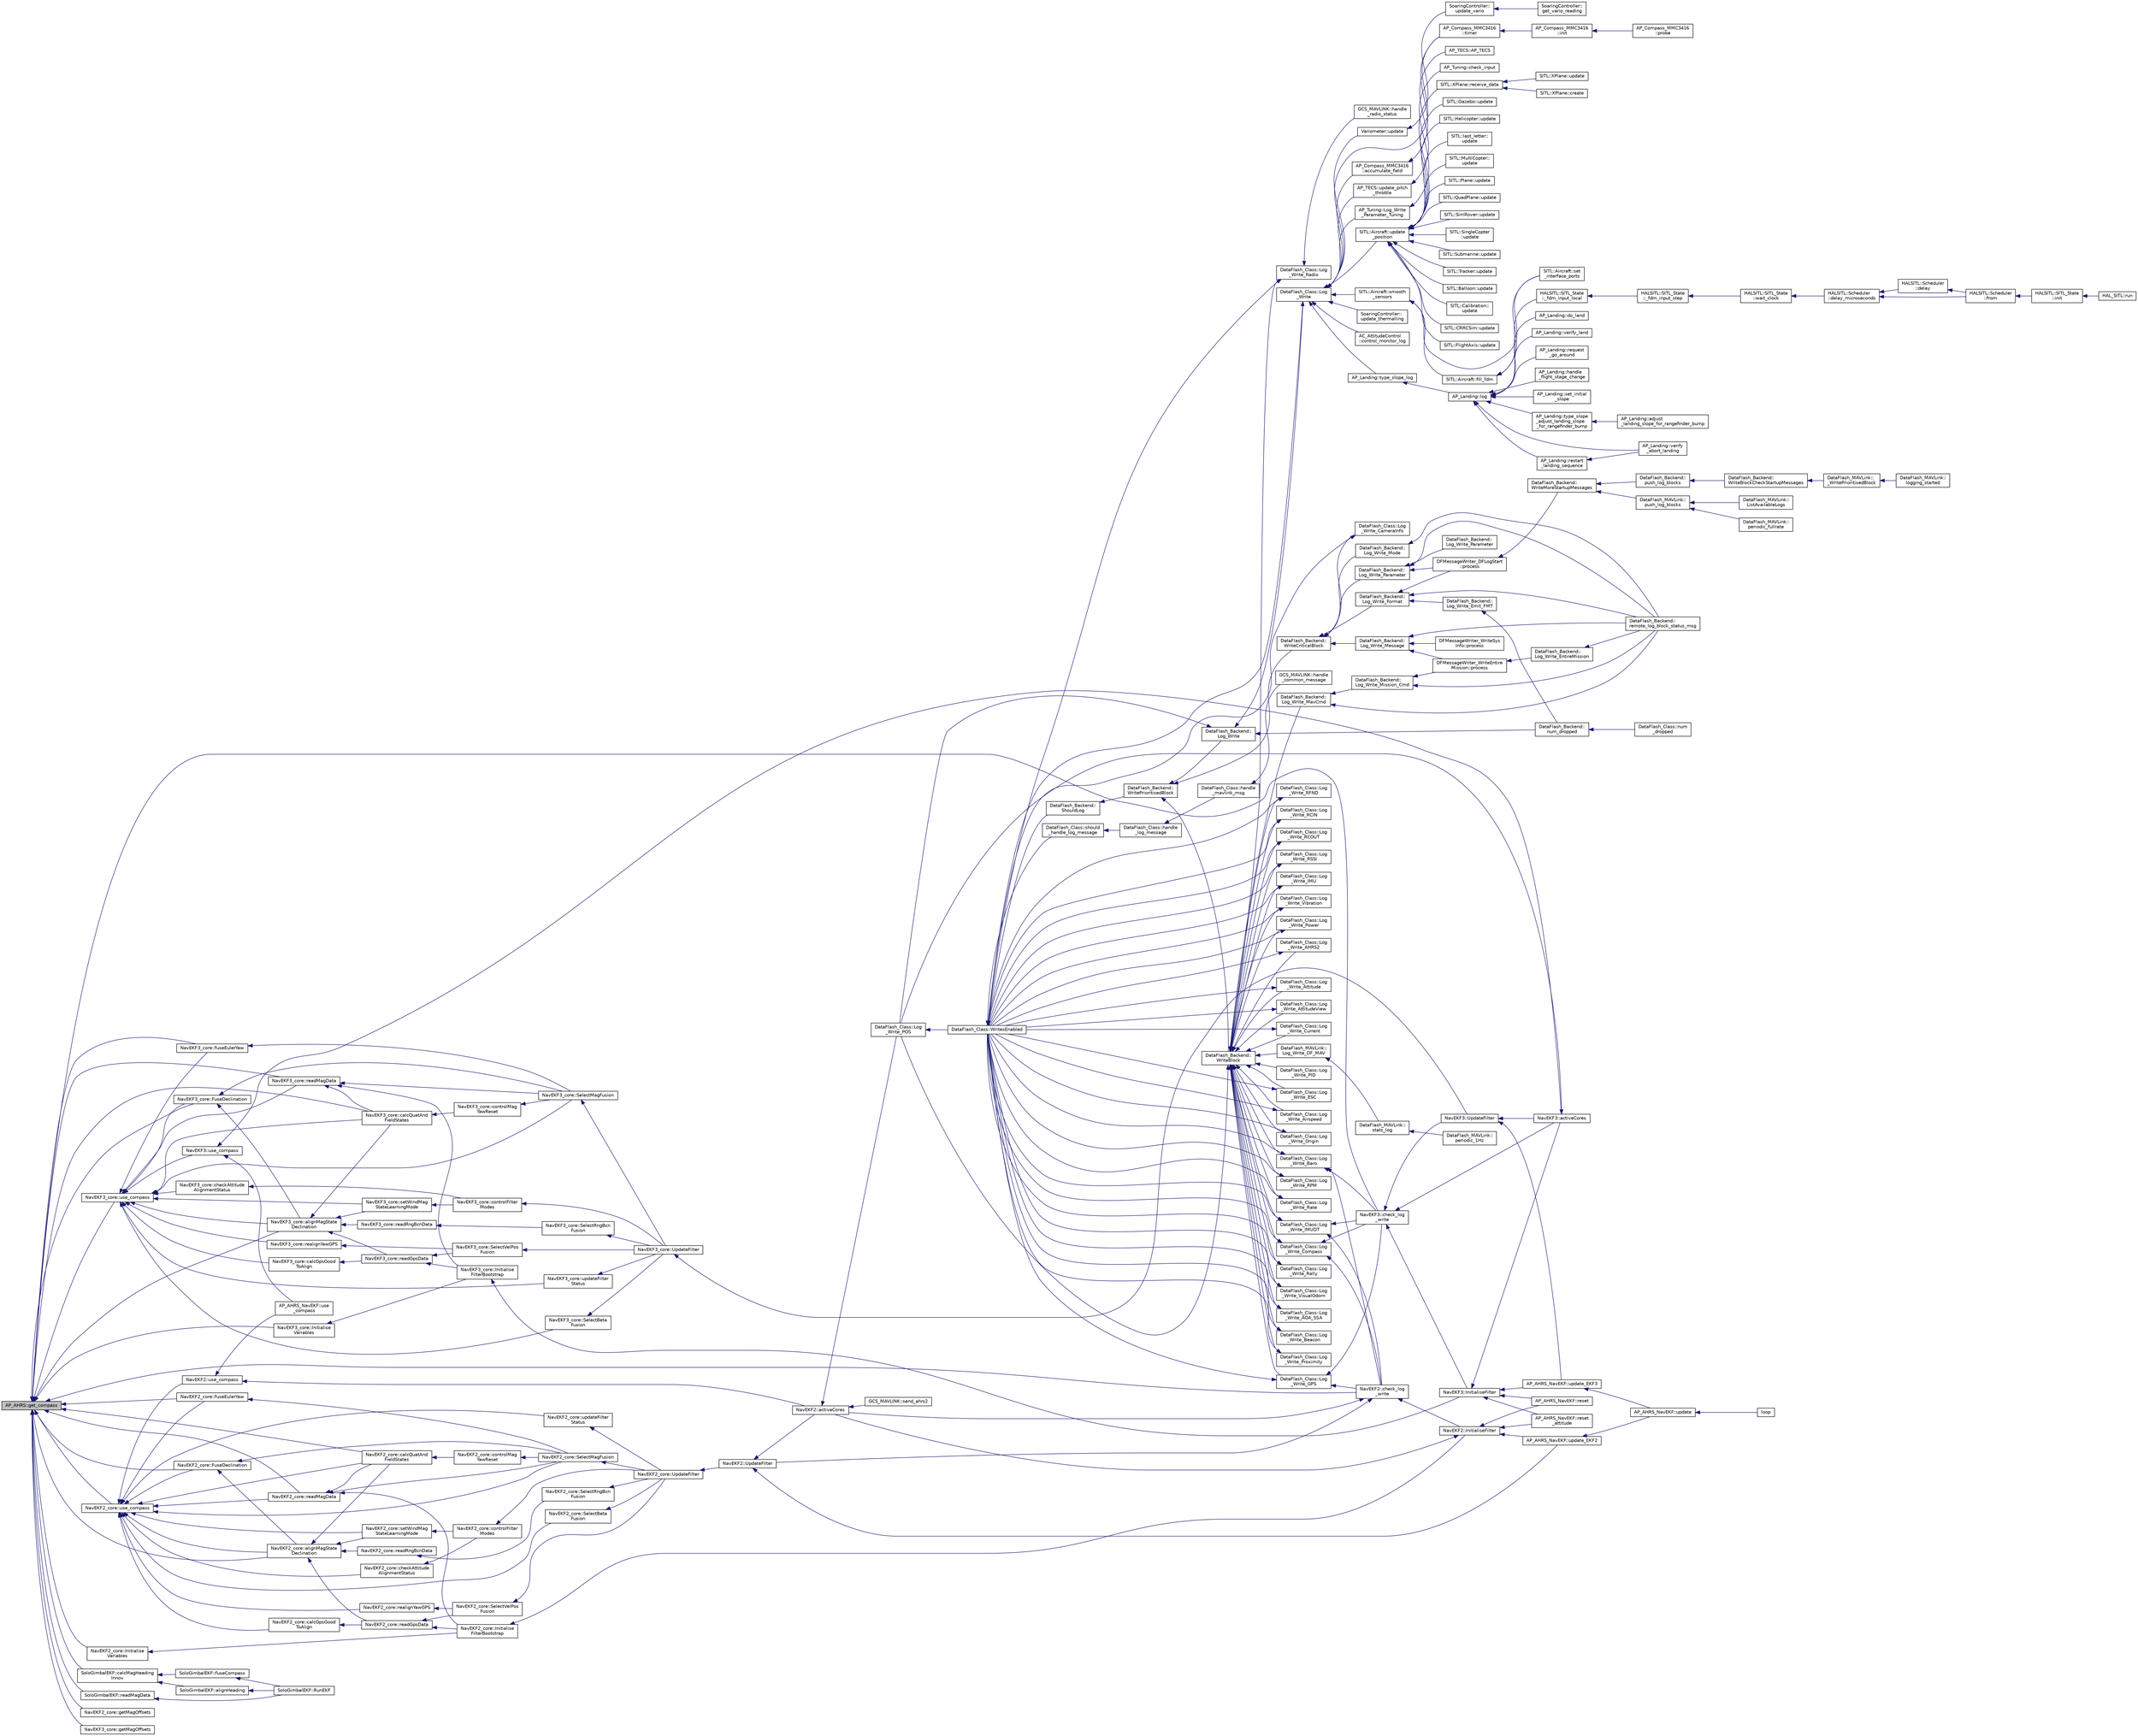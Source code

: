 digraph "AP_AHRS::get_compass"
{
 // INTERACTIVE_SVG=YES
  edge [fontname="Helvetica",fontsize="10",labelfontname="Helvetica",labelfontsize="10"];
  node [fontname="Helvetica",fontsize="10",shape=record];
  rankdir="LR";
  Node1 [label="AP_AHRS::get_compass",height=0.2,width=0.4,color="black", fillcolor="grey75", style="filled", fontcolor="black"];
  Node1 -> Node2 [dir="back",color="midnightblue",fontsize="10",style="solid",fontname="Helvetica"];
  Node2 [label="NavEKF2_core::alignMagState\lDeclination",height=0.2,width=0.4,color="black", fillcolor="white", style="filled",URL="$classNavEKF2__core.html#a0d21277541451d7ded72f22b36eae300"];
  Node2 -> Node3 [dir="back",color="midnightblue",fontsize="10",style="solid",fontname="Helvetica"];
  Node3 [label="NavEKF2_core::setWindMag\lStateLearningMode",height=0.2,width=0.4,color="black", fillcolor="white", style="filled",URL="$classNavEKF2__core.html#a3685f73d76dd71a9db53c1fbc178dd5b"];
  Node3 -> Node4 [dir="back",color="midnightblue",fontsize="10",style="solid",fontname="Helvetica"];
  Node4 [label="NavEKF2_core::controlFilter\lModes",height=0.2,width=0.4,color="black", fillcolor="white", style="filled",URL="$classNavEKF2__core.html#a9c41b138c335540f4cc51c4b3fff9b9f"];
  Node4 -> Node5 [dir="back",color="midnightblue",fontsize="10",style="solid",fontname="Helvetica"];
  Node5 [label="NavEKF2_core::UpdateFilter",height=0.2,width=0.4,color="black", fillcolor="white", style="filled",URL="$classNavEKF2__core.html#a5f5c815cbd5ebba30d731f89f87726c3"];
  Node5 -> Node6 [dir="back",color="midnightblue",fontsize="10",style="solid",fontname="Helvetica"];
  Node6 [label="NavEKF2::UpdateFilter",height=0.2,width=0.4,color="black", fillcolor="white", style="filled",URL="$classNavEKF2.html#a72815b1bbd9d7ceb0ff7ae52d14516df"];
  Node6 -> Node7 [dir="back",color="midnightblue",fontsize="10",style="solid",fontname="Helvetica"];
  Node7 [label="AP_AHRS_NavEKF::update_EKF2",height=0.2,width=0.4,color="black", fillcolor="white", style="filled",URL="$classAP__AHRS__NavEKF.html#a0187c6d3d4348b002a204c05d3e94b07"];
  Node7 -> Node8 [dir="back",color="midnightblue",fontsize="10",style="solid",fontname="Helvetica"];
  Node8 [label="AP_AHRS_NavEKF::update",height=0.2,width=0.4,color="black", fillcolor="white", style="filled",URL="$classAP__AHRS__NavEKF.html#ac8111979c5dc37a55b2c50818534ea52"];
  Node8 -> Node9 [dir="back",color="midnightblue",fontsize="10",style="solid",fontname="Helvetica"];
  Node9 [label="loop",height=0.2,width=0.4,color="black", fillcolor="white", style="filled",URL="$AHRS__Test_8cpp.html#afe461d27b9c48d5921c00d521181f12f"];
  Node6 -> Node10 [dir="back",color="midnightblue",fontsize="10",style="solid",fontname="Helvetica"];
  Node10 [label="NavEKF2::activeCores",height=0.2,width=0.4,color="black", fillcolor="white", style="filled",URL="$classNavEKF2.html#ab18af2714c15fcf190493c01e2a28c73"];
  Node10 -> Node11 [dir="back",color="midnightblue",fontsize="10",style="solid",fontname="Helvetica"];
  Node11 [label="DataFlash_Class::Log\l_Write_POS",height=0.2,width=0.4,color="black", fillcolor="white", style="filled",URL="$classDataFlash__Class.html#a46e58faaa53c44516433f6bb7bde4163"];
  Node11 -> Node12 [dir="back",color="midnightblue",fontsize="10",style="solid",fontname="Helvetica"];
  Node12 [label="DataFlash_Class::WritesEnabled",height=0.2,width=0.4,color="black", fillcolor="white", style="filled",URL="$classDataFlash__Class.html#a680528ccef337901407a125439e1f397"];
  Node12 -> Node13 [dir="back",color="midnightblue",fontsize="10",style="solid",fontname="Helvetica"];
  Node13 [label="DataFlash_Backend::\lShouldLog",height=0.2,width=0.4,color="black", fillcolor="white", style="filled",URL="$classDataFlash__Backend.html#ae29c274eff677e46bb9e404656194789"];
  Node13 -> Node14 [dir="back",color="midnightblue",fontsize="10",style="solid",fontname="Helvetica"];
  Node14 [label="DataFlash_Backend::\lWritePrioritisedBlock",height=0.2,width=0.4,color="black", fillcolor="white", style="filled",URL="$classDataFlash__Backend.html#a70bd07e118265442caab0d742cb06abc"];
  Node14 -> Node15 [dir="back",color="midnightblue",fontsize="10",style="solid",fontname="Helvetica"];
  Node15 [label="DataFlash_Backend::\lLog_Write",height=0.2,width=0.4,color="black", fillcolor="white", style="filled",URL="$classDataFlash__Backend.html#a701111d46c96bfab23971267f325ddd3"];
  Node15 -> Node16 [dir="back",color="midnightblue",fontsize="10",style="solid",fontname="Helvetica"];
  Node16 [label="DataFlash_Class::Log\l_Write",height=0.2,width=0.4,color="black", fillcolor="white", style="filled",URL="$classDataFlash__Class.html#a379c836ed19feeac263fcd994b60226b"];
  Node16 -> Node17 [dir="back",color="midnightblue",fontsize="10",style="solid",fontname="Helvetica"];
  Node17 [label="AC_AttitudeControl\l::control_monitor_log",height=0.2,width=0.4,color="black", fillcolor="white", style="filled",URL="$classAC__AttitudeControl.html#a24124a33c8cd7a9cd575d0c16a1e2d5b"];
  Node16 -> Node18 [dir="back",color="midnightblue",fontsize="10",style="solid",fontname="Helvetica"];
  Node18 [label="AP_Compass_MMC3416\l::timer",height=0.2,width=0.4,color="black", fillcolor="white", style="filled",URL="$classAP__Compass__MMC3416.html#a8b5b61173af45f3892c51bbeda783190"];
  Node18 -> Node19 [dir="back",color="midnightblue",fontsize="10",style="solid",fontname="Helvetica"];
  Node19 [label="AP_Compass_MMC3416\l::init",height=0.2,width=0.4,color="black", fillcolor="white", style="filled",URL="$classAP__Compass__MMC3416.html#af9749d12b13a50641e4c2b7b8b702ac2"];
  Node19 -> Node20 [dir="back",color="midnightblue",fontsize="10",style="solid",fontname="Helvetica"];
  Node20 [label="AP_Compass_MMC3416\l::probe",height=0.2,width=0.4,color="black", fillcolor="white", style="filled",URL="$classAP__Compass__MMC3416.html#a45317bd66ff02b0b69e17221ff572261"];
  Node16 -> Node21 [dir="back",color="midnightblue",fontsize="10",style="solid",fontname="Helvetica"];
  Node21 [label="AP_Compass_MMC3416\l::accumulate_field",height=0.2,width=0.4,color="black", fillcolor="white", style="filled",URL="$classAP__Compass__MMC3416.html#aa81525e474696e469db55ad9712a1b4f"];
  Node21 -> Node18 [dir="back",color="midnightblue",fontsize="10",style="solid",fontname="Helvetica"];
  Node16 -> Node22 [dir="back",color="midnightblue",fontsize="10",style="solid",fontname="Helvetica"];
  Node22 [label="AP_Landing::type_slope_log",height=0.2,width=0.4,color="black", fillcolor="white", style="filled",URL="$classAP__Landing.html#ac0b5a7424b989984441d47159f9e691c"];
  Node22 -> Node23 [dir="back",color="midnightblue",fontsize="10",style="solid",fontname="Helvetica"];
  Node23 [label="AP_Landing::log",height=0.2,width=0.4,color="black", fillcolor="white", style="filled",URL="$classAP__Landing.html#afbaa15e50629185cb1c1dcb1c41289d8"];
  Node23 -> Node24 [dir="back",color="midnightblue",fontsize="10",style="solid",fontname="Helvetica"];
  Node24 [label="AP_Landing::do_land",height=0.2,width=0.4,color="black", fillcolor="white", style="filled",URL="$classAP__Landing.html#ac7cb51eaa69d1bed262223b56ee2c4ce"];
  Node23 -> Node25 [dir="back",color="midnightblue",fontsize="10",style="solid",fontname="Helvetica"];
  Node25 [label="AP_Landing::verify_land",height=0.2,width=0.4,color="black", fillcolor="white", style="filled",URL="$classAP__Landing.html#afdbc34de818b9cb366336c23660fd495"];
  Node23 -> Node26 [dir="back",color="midnightblue",fontsize="10",style="solid",fontname="Helvetica"];
  Node26 [label="AP_Landing::verify\l_abort_landing",height=0.2,width=0.4,color="black", fillcolor="white", style="filled",URL="$classAP__Landing.html#a23d5d937afe630bfa1d3eeea5d767e4b"];
  Node23 -> Node27 [dir="back",color="midnightblue",fontsize="10",style="solid",fontname="Helvetica"];
  Node27 [label="AP_Landing::restart\l_landing_sequence",height=0.2,width=0.4,color="black", fillcolor="white", style="filled",URL="$classAP__Landing.html#a4cb652398231c274e6061aa6b211366b"];
  Node27 -> Node26 [dir="back",color="midnightblue",fontsize="10",style="solid",fontname="Helvetica"];
  Node23 -> Node28 [dir="back",color="midnightblue",fontsize="10",style="solid",fontname="Helvetica"];
  Node28 [label="AP_Landing::request\l_go_around",height=0.2,width=0.4,color="black", fillcolor="white", style="filled",URL="$classAP__Landing.html#afc506451afaaca18bebe5746f1caf448"];
  Node23 -> Node29 [dir="back",color="midnightblue",fontsize="10",style="solid",fontname="Helvetica"];
  Node29 [label="AP_Landing::handle\l_flight_stage_change",height=0.2,width=0.4,color="black", fillcolor="white", style="filled",URL="$classAP__Landing.html#a9f6d861fd1bf8df96c061931179095c0"];
  Node23 -> Node30 [dir="back",color="midnightblue",fontsize="10",style="solid",fontname="Helvetica"];
  Node30 [label="AP_Landing::set_initial\l_slope",height=0.2,width=0.4,color="black", fillcolor="white", style="filled",URL="$classAP__Landing.html#a7e905f0cb574cb49a778b18906362736"];
  Node23 -> Node31 [dir="back",color="midnightblue",fontsize="10",style="solid",fontname="Helvetica"];
  Node31 [label="AP_Landing::type_slope\l_adjust_landing_slope\l_for_rangefinder_bump",height=0.2,width=0.4,color="black", fillcolor="white", style="filled",URL="$classAP__Landing.html#a68317a4d27e65aadc7013a9363da5ce3"];
  Node31 -> Node32 [dir="back",color="midnightblue",fontsize="10",style="solid",fontname="Helvetica"];
  Node32 [label="AP_Landing::adjust\l_landing_slope_for_rangefinder_bump",height=0.2,width=0.4,color="black", fillcolor="white", style="filled",URL="$classAP__Landing.html#aca701ba52726269447500bdf654b3b10"];
  Node16 -> Node33 [dir="back",color="midnightblue",fontsize="10",style="solid",fontname="Helvetica"];
  Node33 [label="SoaringController::\lupdate_thermalling",height=0.2,width=0.4,color="black", fillcolor="white", style="filled",URL="$classSoaringController.html#abfbc693fd6c93da20fb098aedf6fd596"];
  Node16 -> Node34 [dir="back",color="midnightblue",fontsize="10",style="solid",fontname="Helvetica"];
  Node34 [label="Variometer::update",height=0.2,width=0.4,color="black", fillcolor="white", style="filled",URL="$classVariometer.html#ae8429634659d6e7f64a64992380e7b2b"];
  Node34 -> Node35 [dir="back",color="midnightblue",fontsize="10",style="solid",fontname="Helvetica"];
  Node35 [label="SoaringController::\lupdate_vario",height=0.2,width=0.4,color="black", fillcolor="white", style="filled",URL="$classSoaringController.html#a7adf701742d2ba2f2e699b9e3ce1b955"];
  Node35 -> Node36 [dir="back",color="midnightblue",fontsize="10",style="solid",fontname="Helvetica"];
  Node36 [label="SoaringController::\lget_vario_reading",height=0.2,width=0.4,color="black", fillcolor="white", style="filled",URL="$classSoaringController.html#aea41b313738070dceb7c4953d4873342"];
  Node16 -> Node37 [dir="back",color="midnightblue",fontsize="10",style="solid",fontname="Helvetica"];
  Node37 [label="AP_TECS::update_pitch\l_throttle",height=0.2,width=0.4,color="black", fillcolor="white", style="filled",URL="$classAP__TECS.html#ad9fdee521b36fe15ab8ab06a35717c5a"];
  Node37 -> Node38 [dir="back",color="midnightblue",fontsize="10",style="solid",fontname="Helvetica"];
  Node38 [label="AP_TECS::AP_TECS",height=0.2,width=0.4,color="black", fillcolor="white", style="filled",URL="$classAP__TECS.html#a01d6d2b6f4c4151838115b13020d8990"];
  Node16 -> Node39 [dir="back",color="midnightblue",fontsize="10",style="solid",fontname="Helvetica"];
  Node39 [label="AP_Tuning::Log_Write\l_Parameter_Tuning",height=0.2,width=0.4,color="black", fillcolor="white", style="filled",URL="$classAP__Tuning.html#abc35074ce5f7c46fbbc644d80c3dc15a"];
  Node39 -> Node40 [dir="back",color="midnightblue",fontsize="10",style="solid",fontname="Helvetica"];
  Node40 [label="AP_Tuning::check_input",height=0.2,width=0.4,color="black", fillcolor="white", style="filled",URL="$classAP__Tuning.html#a26bf8c5e3711e547ce95654ca285fecb"];
  Node16 -> Node12 [dir="back",color="midnightblue",fontsize="10",style="solid",fontname="Helvetica"];
  Node16 -> Node41 [dir="back",color="midnightblue",fontsize="10",style="solid",fontname="Helvetica"];
  Node41 [label="SITL::Aircraft::update\l_position",height=0.2,width=0.4,color="black", fillcolor="white", style="filled",URL="$classSITL_1_1Aircraft.html#a4a72b2c0617cf55b24b062daaae685b9"];
  Node41 -> Node42 [dir="back",color="midnightblue",fontsize="10",style="solid",fontname="Helvetica"];
  Node42 [label="SITL::Balloon::update",height=0.2,width=0.4,color="black", fillcolor="white", style="filled",URL="$classSITL_1_1Balloon.html#a34f5716a3c9ba0805d89dc36656ae90c"];
  Node41 -> Node43 [dir="back",color="midnightblue",fontsize="10",style="solid",fontname="Helvetica"];
  Node43 [label="SITL::Calibration::\lupdate",height=0.2,width=0.4,color="black", fillcolor="white", style="filled",URL="$classSITL_1_1Calibration.html#a0c3f60adfbc5d68ae425883af18b62f4"];
  Node41 -> Node44 [dir="back",color="midnightblue",fontsize="10",style="solid",fontname="Helvetica"];
  Node44 [label="SITL::CRRCSim::update",height=0.2,width=0.4,color="black", fillcolor="white", style="filled",URL="$classSITL_1_1CRRCSim.html#ada236d396837feb2c5efe885ea504f87"];
  Node41 -> Node45 [dir="back",color="midnightblue",fontsize="10",style="solid",fontname="Helvetica"];
  Node45 [label="SITL::FlightAxis::update",height=0.2,width=0.4,color="black", fillcolor="white", style="filled",URL="$classSITL_1_1FlightAxis.html#abea39b8171735bf99ad90267f6be4c42"];
  Node41 -> Node46 [dir="back",color="midnightblue",fontsize="10",style="solid",fontname="Helvetica"];
  Node46 [label="SITL::Gazebo::update",height=0.2,width=0.4,color="black", fillcolor="white", style="filled",URL="$classSITL_1_1Gazebo.html#a120a541070549b98ba4740c91abf97a7"];
  Node41 -> Node47 [dir="back",color="midnightblue",fontsize="10",style="solid",fontname="Helvetica"];
  Node47 [label="SITL::Helicopter::update",height=0.2,width=0.4,color="black", fillcolor="white", style="filled",URL="$classSITL_1_1Helicopter.html#a0e8602ead0fe804552ab7ade9a1b171e"];
  Node41 -> Node48 [dir="back",color="midnightblue",fontsize="10",style="solid",fontname="Helvetica"];
  Node48 [label="SITL::last_letter::\lupdate",height=0.2,width=0.4,color="black", fillcolor="white", style="filled",URL="$classSITL_1_1last__letter.html#ae4e6d3acea9730faa873e8d25b876d19"];
  Node41 -> Node49 [dir="back",color="midnightblue",fontsize="10",style="solid",fontname="Helvetica"];
  Node49 [label="SITL::MultiCopter::\lupdate",height=0.2,width=0.4,color="black", fillcolor="white", style="filled",URL="$classSITL_1_1MultiCopter.html#ad4df8bcd20625ce425cc9d73f9aa6a20"];
  Node41 -> Node50 [dir="back",color="midnightblue",fontsize="10",style="solid",fontname="Helvetica"];
  Node50 [label="SITL::Plane::update",height=0.2,width=0.4,color="black", fillcolor="white", style="filled",URL="$classSITL_1_1Plane.html#a7852409df29e250b1903384d1446930c"];
  Node41 -> Node51 [dir="back",color="midnightblue",fontsize="10",style="solid",fontname="Helvetica"];
  Node51 [label="SITL::QuadPlane::update",height=0.2,width=0.4,color="black", fillcolor="white", style="filled",URL="$classSITL_1_1QuadPlane.html#af9068f0de1894f5afc49481c869e3b6c"];
  Node41 -> Node52 [dir="back",color="midnightblue",fontsize="10",style="solid",fontname="Helvetica"];
  Node52 [label="SITL::SimRover::update",height=0.2,width=0.4,color="black", fillcolor="white", style="filled",URL="$classSITL_1_1SimRover.html#a0692a116e9c7cff78adb0b08b0d571b2"];
  Node41 -> Node53 [dir="back",color="midnightblue",fontsize="10",style="solid",fontname="Helvetica"];
  Node53 [label="SITL::SingleCopter\l::update",height=0.2,width=0.4,color="black", fillcolor="white", style="filled",URL="$classSITL_1_1SingleCopter.html#a07d0997518b86260a6a80b914733d7b5"];
  Node41 -> Node54 [dir="back",color="midnightblue",fontsize="10",style="solid",fontname="Helvetica"];
  Node54 [label="SITL::Submarine::update",height=0.2,width=0.4,color="black", fillcolor="white", style="filled",URL="$classSITL_1_1Submarine.html#ae172876dbb527df84dfb38c9fa383878"];
  Node41 -> Node55 [dir="back",color="midnightblue",fontsize="10",style="solid",fontname="Helvetica"];
  Node55 [label="SITL::Tracker::update",height=0.2,width=0.4,color="black", fillcolor="white", style="filled",URL="$classSITL_1_1Tracker.html#aa2d26c0841ead98b60a9291eb4d74b71"];
  Node41 -> Node56 [dir="back",color="midnightblue",fontsize="10",style="solid",fontname="Helvetica"];
  Node56 [label="SITL::XPlane::receive_data",height=0.2,width=0.4,color="black", fillcolor="white", style="filled",URL="$classSITL_1_1XPlane.html#ab30e1d12c7ebc3699a29f3442804a68b"];
  Node56 -> Node57 [dir="back",color="midnightblue",fontsize="10",style="solid",fontname="Helvetica"];
  Node57 [label="SITL::XPlane::update",height=0.2,width=0.4,color="black", fillcolor="white", style="filled",URL="$classSITL_1_1XPlane.html#abc5e72c8fd3445fcb19b6b1d42ec9970"];
  Node56 -> Node58 [dir="back",color="midnightblue",fontsize="10",style="solid",fontname="Helvetica"];
  Node58 [label="SITL::XPlane::create",height=0.2,width=0.4,color="black", fillcolor="white", style="filled",URL="$classSITL_1_1XPlane.html#a5cbab32f016edeff5108ded953c17cbe"];
  Node16 -> Node59 [dir="back",color="midnightblue",fontsize="10",style="solid",fontname="Helvetica"];
  Node59 [label="SITL::Aircraft::smooth\l_sensors",height=0.2,width=0.4,color="black", fillcolor="white", style="filled",URL="$classSITL_1_1Aircraft.html#a8b835df207c22a4d9bc24b14525ce968"];
  Node59 -> Node60 [dir="back",color="midnightblue",fontsize="10",style="solid",fontname="Helvetica"];
  Node60 [label="SITL::Aircraft::fill_fdm",height=0.2,width=0.4,color="black", fillcolor="white", style="filled",URL="$classSITL_1_1Aircraft.html#a07b38044e8a77d5f48db38e9913e06db"];
  Node60 -> Node61 [dir="back",color="midnightblue",fontsize="10",style="solid",fontname="Helvetica"];
  Node61 [label="HALSITL::SITL_State\l::_fdm_input_local",height=0.2,width=0.4,color="black", fillcolor="white", style="filled",URL="$classHALSITL_1_1SITL__State.html#a141fe78b0702ab2f2ac4cafc221fdb97"];
  Node61 -> Node62 [dir="back",color="midnightblue",fontsize="10",style="solid",fontname="Helvetica"];
  Node62 [label="HALSITL::SITL_State\l::_fdm_input_step",height=0.2,width=0.4,color="black", fillcolor="white", style="filled",URL="$classHALSITL_1_1SITL__State.html#ae31c93a26ca780bb508dded2498e2e93"];
  Node62 -> Node63 [dir="back",color="midnightblue",fontsize="10",style="solid",fontname="Helvetica"];
  Node63 [label="HALSITL::SITL_State\l::wait_clock",height=0.2,width=0.4,color="black", fillcolor="white", style="filled",URL="$classHALSITL_1_1SITL__State.html#a3eeaf330efded46259bbf64fc53e6b9f"];
  Node63 -> Node64 [dir="back",color="midnightblue",fontsize="10",style="solid",fontname="Helvetica"];
  Node64 [label="HALSITL::Scheduler\l::delay_microseconds",height=0.2,width=0.4,color="black", fillcolor="white", style="filled",URL="$classHALSITL_1_1Scheduler.html#a4cffd5bcba0175bf49c7aa75ff3bf09a"];
  Node64 -> Node65 [dir="back",color="midnightblue",fontsize="10",style="solid",fontname="Helvetica"];
  Node65 [label="HALSITL::Scheduler\l::from",height=0.2,width=0.4,color="black", fillcolor="white", style="filled",URL="$classHALSITL_1_1Scheduler.html#a2c3ea70328333081349821921242cb39"];
  Node65 -> Node66 [dir="back",color="midnightblue",fontsize="10",style="solid",fontname="Helvetica"];
  Node66 [label="HALSITL::SITL_State\l::init",height=0.2,width=0.4,color="black", fillcolor="white", style="filled",URL="$classHALSITL_1_1SITL__State.html#a7059cb4e279007aae9b06757a68c15af"];
  Node66 -> Node67 [dir="back",color="midnightblue",fontsize="10",style="solid",fontname="Helvetica"];
  Node67 [label="HAL_SITL::run",height=0.2,width=0.4,color="black", fillcolor="white", style="filled",URL="$classHAL__SITL.html#add0e35ac5a212a6b187c55186c8f026a"];
  Node64 -> Node68 [dir="back",color="midnightblue",fontsize="10",style="solid",fontname="Helvetica"];
  Node68 [label="HALSITL::Scheduler\l::delay",height=0.2,width=0.4,color="black", fillcolor="white", style="filled",URL="$classHALSITL_1_1Scheduler.html#a14f3239ecbb9889823b20dc9de655c2f"];
  Node68 -> Node65 [dir="back",color="midnightblue",fontsize="10",style="solid",fontname="Helvetica"];
  Node60 -> Node69 [dir="back",color="midnightblue",fontsize="10",style="solid",fontname="Helvetica"];
  Node69 [label="SITL::Aircraft::set\l_interface_ports",height=0.2,width=0.4,color="black", fillcolor="white", style="filled",URL="$classSITL_1_1Aircraft.html#a061f04e9f5bc75cc1f250a4e7c3d8421"];
  Node59 -> Node69 [dir="back",color="midnightblue",fontsize="10",style="solid",fontname="Helvetica"];
  Node15 -> Node70 [dir="back",color="midnightblue",fontsize="10",style="solid",fontname="Helvetica"];
  Node70 [label="DataFlash_Backend::\lnum_dropped",height=0.2,width=0.4,color="black", fillcolor="white", style="filled",URL="$classDataFlash__Backend.html#a944c1f573e2cd12e7ff491d48898d446"];
  Node70 -> Node71 [dir="back",color="midnightblue",fontsize="10",style="solid",fontname="Helvetica"];
  Node71 [label="DataFlash_Class::num\l_dropped",height=0.2,width=0.4,color="black", fillcolor="white", style="filled",URL="$classDataFlash__Class.html#a3b01d9a49c319ca3995df9b1649b9249"];
  Node15 -> Node11 [dir="back",color="midnightblue",fontsize="10",style="solid",fontname="Helvetica"];
  Node14 -> Node72 [dir="back",color="midnightblue",fontsize="10",style="solid",fontname="Helvetica"];
  Node72 [label="DataFlash_Backend::\lWriteBlock",height=0.2,width=0.4,color="black", fillcolor="white", style="filled",URL="$classDataFlash__Backend.html#aed94b3ad1fd7333ddd7c2e20c3433d52"];
  Node72 -> Node73 [dir="back",color="midnightblue",fontsize="10",style="solid",fontname="Helvetica"];
  Node73 [label="DataFlash_MAVLink::\lLog_Write_DF_MAV",height=0.2,width=0.4,color="black", fillcolor="white", style="filled",URL="$classDataFlash__MAVLink.html#a4e95e48809d7011702476e879415d96c"];
  Node73 -> Node74 [dir="back",color="midnightblue",fontsize="10",style="solid",fontname="Helvetica"];
  Node74 [label="DataFlash_MAVLink::\lstats_log",height=0.2,width=0.4,color="black", fillcolor="white", style="filled",URL="$classDataFlash__MAVLink.html#af0e5de77619126d8d8d1dd06a389717d"];
  Node74 -> Node75 [dir="back",color="midnightblue",fontsize="10",style="solid",fontname="Helvetica"];
  Node75 [label="DataFlash_MAVLink::\lperiodic_1Hz",height=0.2,width=0.4,color="black", fillcolor="white", style="filled",URL="$classDataFlash__MAVLink.html#aff8ee53b8fbc202ef153f112dade8f21"];
  Node72 -> Node76 [dir="back",color="midnightblue",fontsize="10",style="solid",fontname="Helvetica"];
  Node76 [label="DataFlash_Class::Log\l_Write_GPS",height=0.2,width=0.4,color="black", fillcolor="white", style="filled",URL="$classDataFlash__Class.html#a8a9087dec83092f0ea67b6741ff9f32e"];
  Node76 -> Node77 [dir="back",color="midnightblue",fontsize="10",style="solid",fontname="Helvetica"];
  Node77 [label="NavEKF2::check_log\l_write",height=0.2,width=0.4,color="black", fillcolor="white", style="filled",URL="$classNavEKF2.html#a124df957952b2cb0c04e4318a173f67a"];
  Node77 -> Node78 [dir="back",color="midnightblue",fontsize="10",style="solid",fontname="Helvetica"];
  Node78 [label="NavEKF2::InitialiseFilter",height=0.2,width=0.4,color="black", fillcolor="white", style="filled",URL="$classNavEKF2.html#a9c447b8d84abf2dfc845ddbbbad46a2b"];
  Node78 -> Node7 [dir="back",color="midnightblue",fontsize="10",style="solid",fontname="Helvetica"];
  Node78 -> Node79 [dir="back",color="midnightblue",fontsize="10",style="solid",fontname="Helvetica"];
  Node79 [label="AP_AHRS_NavEKF::reset",height=0.2,width=0.4,color="black", fillcolor="white", style="filled",URL="$classAP__AHRS__NavEKF.html#a532ff0df024a4537e5a108c42ba405a7"];
  Node78 -> Node80 [dir="back",color="midnightblue",fontsize="10",style="solid",fontname="Helvetica"];
  Node80 [label="AP_AHRS_NavEKF::reset\l_attitude",height=0.2,width=0.4,color="black", fillcolor="white", style="filled",URL="$classAP__AHRS__NavEKF.html#a9bd3c7f1793a48cd0d736b19fbfaf19a"];
  Node78 -> Node10 [dir="back",color="midnightblue",fontsize="10",style="solid",fontname="Helvetica"];
  Node77 -> Node6 [dir="back",color="midnightblue",fontsize="10",style="solid",fontname="Helvetica"];
  Node77 -> Node10 [dir="back",color="midnightblue",fontsize="10",style="solid",fontname="Helvetica"];
  Node76 -> Node81 [dir="back",color="midnightblue",fontsize="10",style="solid",fontname="Helvetica"];
  Node81 [label="NavEKF3::check_log\l_write",height=0.2,width=0.4,color="black", fillcolor="white", style="filled",URL="$classNavEKF3.html#afa5a1b626563d35ad95545e8f056214b"];
  Node81 -> Node82 [dir="back",color="midnightblue",fontsize="10",style="solid",fontname="Helvetica"];
  Node82 [label="NavEKF3::InitialiseFilter",height=0.2,width=0.4,color="black", fillcolor="white", style="filled",URL="$classNavEKF3.html#a07f064fa513fbb6e7188141904f3b5b5"];
  Node82 -> Node83 [dir="back",color="midnightblue",fontsize="10",style="solid",fontname="Helvetica"];
  Node83 [label="AP_AHRS_NavEKF::update_EKF3",height=0.2,width=0.4,color="black", fillcolor="white", style="filled",URL="$classAP__AHRS__NavEKF.html#a324160404f12959e955554f5aed26459"];
  Node83 -> Node8 [dir="back",color="midnightblue",fontsize="10",style="solid",fontname="Helvetica"];
  Node82 -> Node79 [dir="back",color="midnightblue",fontsize="10",style="solid",fontname="Helvetica"];
  Node82 -> Node80 [dir="back",color="midnightblue",fontsize="10",style="solid",fontname="Helvetica"];
  Node82 -> Node84 [dir="back",color="midnightblue",fontsize="10",style="solid",fontname="Helvetica"];
  Node84 [label="NavEKF3::activeCores",height=0.2,width=0.4,color="black", fillcolor="white", style="filled",URL="$classNavEKF3.html#a3e1f50ad977a17222fcd7a6851b0f2ec"];
  Node84 -> Node11 [dir="back",color="midnightblue",fontsize="10",style="solid",fontname="Helvetica"];
  Node81 -> Node85 [dir="back",color="midnightblue",fontsize="10",style="solid",fontname="Helvetica"];
  Node85 [label="NavEKF3::UpdateFilter",height=0.2,width=0.4,color="black", fillcolor="white", style="filled",URL="$classNavEKF3.html#a477020fcf29376e0c2205dbf79728104"];
  Node85 -> Node83 [dir="back",color="midnightblue",fontsize="10",style="solid",fontname="Helvetica"];
  Node85 -> Node84 [dir="back",color="midnightblue",fontsize="10",style="solid",fontname="Helvetica"];
  Node81 -> Node84 [dir="back",color="midnightblue",fontsize="10",style="solid",fontname="Helvetica"];
  Node76 -> Node12 [dir="back",color="midnightblue",fontsize="10",style="solid",fontname="Helvetica"];
  Node72 -> Node86 [dir="back",color="midnightblue",fontsize="10",style="solid",fontname="Helvetica"];
  Node86 [label="DataFlash_Class::Log\l_Write_RFND",height=0.2,width=0.4,color="black", fillcolor="white", style="filled",URL="$classDataFlash__Class.html#af0a21d8a256a8e1e6f9da5566cc5a168"];
  Node86 -> Node12 [dir="back",color="midnightblue",fontsize="10",style="solid",fontname="Helvetica"];
  Node72 -> Node87 [dir="back",color="midnightblue",fontsize="10",style="solid",fontname="Helvetica"];
  Node87 [label="DataFlash_Class::Log\l_Write_RCIN",height=0.2,width=0.4,color="black", fillcolor="white", style="filled",URL="$classDataFlash__Class.html#ae3cb0f9ab8db6bcced3f504a2a767081"];
  Node87 -> Node12 [dir="back",color="midnightblue",fontsize="10",style="solid",fontname="Helvetica"];
  Node72 -> Node88 [dir="back",color="midnightblue",fontsize="10",style="solid",fontname="Helvetica"];
  Node88 [label="DataFlash_Class::Log\l_Write_RCOUT",height=0.2,width=0.4,color="black", fillcolor="white", style="filled",URL="$classDataFlash__Class.html#a365196ae7546b5065934ffbdb91066e5"];
  Node88 -> Node12 [dir="back",color="midnightblue",fontsize="10",style="solid",fontname="Helvetica"];
  Node72 -> Node89 [dir="back",color="midnightblue",fontsize="10",style="solid",fontname="Helvetica"];
  Node89 [label="DataFlash_Class::Log\l_Write_RSSI",height=0.2,width=0.4,color="black", fillcolor="white", style="filled",URL="$classDataFlash__Class.html#ab89b9493bafe090db104589de9bc100c"];
  Node89 -> Node12 [dir="back",color="midnightblue",fontsize="10",style="solid",fontname="Helvetica"];
  Node72 -> Node90 [dir="back",color="midnightblue",fontsize="10",style="solid",fontname="Helvetica"];
  Node90 [label="DataFlash_Class::Log\l_Write_Baro",height=0.2,width=0.4,color="black", fillcolor="white", style="filled",URL="$classDataFlash__Class.html#a4a12c2f2025e0a63d6ec85602857d0cb"];
  Node90 -> Node77 [dir="back",color="midnightblue",fontsize="10",style="solid",fontname="Helvetica"];
  Node90 -> Node81 [dir="back",color="midnightblue",fontsize="10",style="solid",fontname="Helvetica"];
  Node90 -> Node12 [dir="back",color="midnightblue",fontsize="10",style="solid",fontname="Helvetica"];
  Node72 -> Node91 [dir="back",color="midnightblue",fontsize="10",style="solid",fontname="Helvetica"];
  Node91 [label="DataFlash_Class::Log\l_Write_IMU",height=0.2,width=0.4,color="black", fillcolor="white", style="filled",URL="$classDataFlash__Class.html#a805d766e5347af5349e0979a2a07e452"];
  Node91 -> Node12 [dir="back",color="midnightblue",fontsize="10",style="solid",fontname="Helvetica"];
  Node72 -> Node92 [dir="back",color="midnightblue",fontsize="10",style="solid",fontname="Helvetica"];
  Node92 [label="DataFlash_Class::Log\l_Write_IMUDT",height=0.2,width=0.4,color="black", fillcolor="white", style="filled",URL="$classDataFlash__Class.html#a5835f10f0f4c71618a3793d582b3a52a"];
  Node92 -> Node77 [dir="back",color="midnightblue",fontsize="10",style="solid",fontname="Helvetica"];
  Node92 -> Node81 [dir="back",color="midnightblue",fontsize="10",style="solid",fontname="Helvetica"];
  Node92 -> Node12 [dir="back",color="midnightblue",fontsize="10",style="solid",fontname="Helvetica"];
  Node72 -> Node93 [dir="back",color="midnightblue",fontsize="10",style="solid",fontname="Helvetica"];
  Node93 [label="DataFlash_Class::Log\l_Write_Vibration",height=0.2,width=0.4,color="black", fillcolor="white", style="filled",URL="$classDataFlash__Class.html#af3e28f802f9d4f6be01a5283ada628fe"];
  Node93 -> Node12 [dir="back",color="midnightblue",fontsize="10",style="solid",fontname="Helvetica"];
  Node72 -> Node94 [dir="back",color="midnightblue",fontsize="10",style="solid",fontname="Helvetica"];
  Node94 [label="DataFlash_Class::Log\l_Write_Power",height=0.2,width=0.4,color="black", fillcolor="white", style="filled",URL="$classDataFlash__Class.html#a0244745bcbf21252169dbca26be44557"];
  Node94 -> Node12 [dir="back",color="midnightblue",fontsize="10",style="solid",fontname="Helvetica"];
  Node72 -> Node95 [dir="back",color="midnightblue",fontsize="10",style="solid",fontname="Helvetica"];
  Node95 [label="DataFlash_Class::Log\l_Write_AHRS2",height=0.2,width=0.4,color="black", fillcolor="white", style="filled",URL="$classDataFlash__Class.html#ad81bca014959c6b0a6714ea0d83c409f"];
  Node95 -> Node12 [dir="back",color="midnightblue",fontsize="10",style="solid",fontname="Helvetica"];
  Node72 -> Node11 [dir="back",color="midnightblue",fontsize="10",style="solid",fontname="Helvetica"];
  Node72 -> Node96 [dir="back",color="midnightblue",fontsize="10",style="solid",fontname="Helvetica"];
  Node96 [label="DataFlash_Backend::\lLog_Write_MavCmd",height=0.2,width=0.4,color="black", fillcolor="white", style="filled",URL="$classDataFlash__Backend.html#af0dcded34eb71f36ee8f910424be2061"];
  Node96 -> Node97 [dir="back",color="midnightblue",fontsize="10",style="solid",fontname="Helvetica"];
  Node97 [label="DataFlash_Backend::\lremote_log_block_status_msg",height=0.2,width=0.4,color="black", fillcolor="white", style="filled",URL="$classDataFlash__Backend.html#acc06500874549df2b2567f069176506e"];
  Node96 -> Node98 [dir="back",color="midnightblue",fontsize="10",style="solid",fontname="Helvetica"];
  Node98 [label="DataFlash_Backend::\lLog_Write_Mission_Cmd",height=0.2,width=0.4,color="black", fillcolor="white", style="filled",URL="$classDataFlash__Backend.html#a570580fce5fc1f96a9cfd6bb75dd8705"];
  Node98 -> Node97 [dir="back",color="midnightblue",fontsize="10",style="solid",fontname="Helvetica"];
  Node98 -> Node99 [dir="back",color="midnightblue",fontsize="10",style="solid",fontname="Helvetica"];
  Node99 [label="DFMessageWriter_WriteEntire\lMission::process",height=0.2,width=0.4,color="black", fillcolor="white", style="filled",URL="$classDFMessageWriter__WriteEntireMission.html#a157afd1587cb4756d21bfd04bd64fdd1"];
  Node99 -> Node100 [dir="back",color="midnightblue",fontsize="10",style="solid",fontname="Helvetica"];
  Node100 [label="DataFlash_Backend::\lLog_Write_EntireMission",height=0.2,width=0.4,color="black", fillcolor="white", style="filled",URL="$classDataFlash__Backend.html#a2cf7e12a43bb8ebf9aa3ea073e544f40"];
  Node100 -> Node97 [dir="back",color="midnightblue",fontsize="10",style="solid",fontname="Helvetica"];
  Node72 -> Node101 [dir="back",color="midnightblue",fontsize="10",style="solid",fontname="Helvetica"];
  Node101 [label="DataFlash_Class::Log\l_Write_Radio",height=0.2,width=0.4,color="black", fillcolor="white", style="filled",URL="$classDataFlash__Class.html#ae26cdaa597f952193b6be4436d55c7d6"];
  Node101 -> Node12 [dir="back",color="midnightblue",fontsize="10",style="solid",fontname="Helvetica"];
  Node101 -> Node102 [dir="back",color="midnightblue",fontsize="10",style="solid",fontname="Helvetica"];
  Node102 [label="GCS_MAVLINK::handle\l_radio_status",height=0.2,width=0.4,color="black", fillcolor="white", style="filled",URL="$structGCS__MAVLINK.html#a95855cb1b5e848b644d0fdeb1009a031"];
  Node72 -> Node103 [dir="back",color="midnightblue",fontsize="10",style="solid",fontname="Helvetica"];
  Node103 [label="DataFlash_Class::Log\l_Write_Attitude",height=0.2,width=0.4,color="black", fillcolor="white", style="filled",URL="$classDataFlash__Class.html#a100c0458780b38dd0ccc4a7381827b3c"];
  Node103 -> Node12 [dir="back",color="midnightblue",fontsize="10",style="solid",fontname="Helvetica"];
  Node72 -> Node104 [dir="back",color="midnightblue",fontsize="10",style="solid",fontname="Helvetica"];
  Node104 [label="DataFlash_Class::Log\l_Write_AttitudeView",height=0.2,width=0.4,color="black", fillcolor="white", style="filled",URL="$classDataFlash__Class.html#abf48a5cb3c39a255385d3853beb1b5d7"];
  Node104 -> Node12 [dir="back",color="midnightblue",fontsize="10",style="solid",fontname="Helvetica"];
  Node72 -> Node105 [dir="back",color="midnightblue",fontsize="10",style="solid",fontname="Helvetica"];
  Node105 [label="DataFlash_Class::Log\l_Write_Current",height=0.2,width=0.4,color="black", fillcolor="white", style="filled",URL="$classDataFlash__Class.html#a6bc40fe7e7fd0b068700d5b89d85a920"];
  Node105 -> Node12 [dir="back",color="midnightblue",fontsize="10",style="solid",fontname="Helvetica"];
  Node72 -> Node106 [dir="back",color="midnightblue",fontsize="10",style="solid",fontname="Helvetica"];
  Node106 [label="DataFlash_Class::Log\l_Write_Compass",height=0.2,width=0.4,color="black", fillcolor="white", style="filled",URL="$classDataFlash__Class.html#a5189adf1c5da47c2149ca1d7baa745d8"];
  Node106 -> Node77 [dir="back",color="midnightblue",fontsize="10",style="solid",fontname="Helvetica"];
  Node106 -> Node81 [dir="back",color="midnightblue",fontsize="10",style="solid",fontname="Helvetica"];
  Node106 -> Node12 [dir="back",color="midnightblue",fontsize="10",style="solid",fontname="Helvetica"];
  Node72 -> Node107 [dir="back",color="midnightblue",fontsize="10",style="solid",fontname="Helvetica"];
  Node107 [label="DataFlash_Class::Log\l_Write_ESC",height=0.2,width=0.4,color="black", fillcolor="white", style="filled",URL="$classDataFlash__Class.html#a90a22bd1a0d9fff2bde1efdf0d0c9575"];
  Node107 -> Node12 [dir="back",color="midnightblue",fontsize="10",style="solid",fontname="Helvetica"];
  Node72 -> Node108 [dir="back",color="midnightblue",fontsize="10",style="solid",fontname="Helvetica"];
  Node108 [label="DataFlash_Class::Log\l_Write_Airspeed",height=0.2,width=0.4,color="black", fillcolor="white", style="filled",URL="$classDataFlash__Class.html#a6a38481f36ae833e7093c41a0e72be31"];
  Node108 -> Node12 [dir="back",color="midnightblue",fontsize="10",style="solid",fontname="Helvetica"];
  Node72 -> Node109 [dir="back",color="midnightblue",fontsize="10",style="solid",fontname="Helvetica"];
  Node109 [label="DataFlash_Class::Log\l_Write_PID",height=0.2,width=0.4,color="black", fillcolor="white", style="filled",URL="$classDataFlash__Class.html#a92d70f9aa906b4a2ad56f88cf04630ce"];
  Node72 -> Node110 [dir="back",color="midnightblue",fontsize="10",style="solid",fontname="Helvetica"];
  Node110 [label="DataFlash_Class::Log\l_Write_Origin",height=0.2,width=0.4,color="black", fillcolor="white", style="filled",URL="$classDataFlash__Class.html#a7c9ea84e9cbfd62bac7f1fac7cafa562"];
  Node110 -> Node12 [dir="back",color="midnightblue",fontsize="10",style="solid",fontname="Helvetica"];
  Node72 -> Node111 [dir="back",color="midnightblue",fontsize="10",style="solid",fontname="Helvetica"];
  Node111 [label="DataFlash_Class::Log\l_Write_RPM",height=0.2,width=0.4,color="black", fillcolor="white", style="filled",URL="$classDataFlash__Class.html#aa5d9034787597e35040f6b9624bf9b6c"];
  Node111 -> Node12 [dir="back",color="midnightblue",fontsize="10",style="solid",fontname="Helvetica"];
  Node72 -> Node112 [dir="back",color="midnightblue",fontsize="10",style="solid",fontname="Helvetica"];
  Node112 [label="DataFlash_Class::Log\l_Write_Rate",height=0.2,width=0.4,color="black", fillcolor="white", style="filled",URL="$classDataFlash__Class.html#a5db08f0e524269d5b88c5919424af11c"];
  Node112 -> Node12 [dir="back",color="midnightblue",fontsize="10",style="solid",fontname="Helvetica"];
  Node72 -> Node113 [dir="back",color="midnightblue",fontsize="10",style="solid",fontname="Helvetica"];
  Node113 [label="DataFlash_Class::Log\l_Write_Rally",height=0.2,width=0.4,color="black", fillcolor="white", style="filled",URL="$classDataFlash__Class.html#aa4421dde08afcd932ccbe12aef85055d"];
  Node113 -> Node12 [dir="back",color="midnightblue",fontsize="10",style="solid",fontname="Helvetica"];
  Node72 -> Node114 [dir="back",color="midnightblue",fontsize="10",style="solid",fontname="Helvetica"];
  Node114 [label="DataFlash_Class::Log\l_Write_VisualOdom",height=0.2,width=0.4,color="black", fillcolor="white", style="filled",URL="$classDataFlash__Class.html#ab9b4b0869a66719efeef76ea8da2c564"];
  Node114 -> Node12 [dir="back",color="midnightblue",fontsize="10",style="solid",fontname="Helvetica"];
  Node72 -> Node115 [dir="back",color="midnightblue",fontsize="10",style="solid",fontname="Helvetica"];
  Node115 [label="DataFlash_Class::Log\l_Write_AOA_SSA",height=0.2,width=0.4,color="black", fillcolor="white", style="filled",URL="$classDataFlash__Class.html#a07c6e6dc1aeb58b8f3255a63e0d5a430"];
  Node115 -> Node12 [dir="back",color="midnightblue",fontsize="10",style="solid",fontname="Helvetica"];
  Node72 -> Node116 [dir="back",color="midnightblue",fontsize="10",style="solid",fontname="Helvetica"];
  Node116 [label="DataFlash_Class::Log\l_Write_Beacon",height=0.2,width=0.4,color="black", fillcolor="white", style="filled",URL="$classDataFlash__Class.html#abe412cc7c41a691691c24ec560586c45"];
  Node116 -> Node12 [dir="back",color="midnightblue",fontsize="10",style="solid",fontname="Helvetica"];
  Node72 -> Node117 [dir="back",color="midnightblue",fontsize="10",style="solid",fontname="Helvetica"];
  Node117 [label="DataFlash_Class::Log\l_Write_Proximity",height=0.2,width=0.4,color="black", fillcolor="white", style="filled",URL="$classDataFlash__Class.html#adebf82a1c347a2dbcaf366ea32bc3bc5"];
  Node117 -> Node12 [dir="back",color="midnightblue",fontsize="10",style="solid",fontname="Helvetica"];
  Node14 -> Node118 [dir="back",color="midnightblue",fontsize="10",style="solid",fontname="Helvetica"];
  Node118 [label="DataFlash_Backend::\lWriteCriticalBlock",height=0.2,width=0.4,color="black", fillcolor="white", style="filled",URL="$classDataFlash__Backend.html#a5be0a9e566b2b525659756204c3353b7"];
  Node118 -> Node119 [dir="back",color="midnightblue",fontsize="10",style="solid",fontname="Helvetica"];
  Node119 [label="DataFlash_Backend::\lLog_Write_Format",height=0.2,width=0.4,color="black", fillcolor="white", style="filled",URL="$classDataFlash__Backend.html#a33c4294acfcecd5db6c923de11893e45"];
  Node119 -> Node120 [dir="back",color="midnightblue",fontsize="10",style="solid",fontname="Helvetica"];
  Node120 [label="DataFlash_Backend::\lLog_Write_Emit_FMT",height=0.2,width=0.4,color="black", fillcolor="white", style="filled",URL="$classDataFlash__Backend.html#a0ed8c2da3963e144758e4df2f14161f8"];
  Node120 -> Node70 [dir="back",color="midnightblue",fontsize="10",style="solid",fontname="Helvetica"];
  Node119 -> Node97 [dir="back",color="midnightblue",fontsize="10",style="solid",fontname="Helvetica"];
  Node119 -> Node121 [dir="back",color="midnightblue",fontsize="10",style="solid",fontname="Helvetica"];
  Node121 [label="DFMessageWriter_DFLogStart\l::process",height=0.2,width=0.4,color="black", fillcolor="white", style="filled",URL="$classDFMessageWriter__DFLogStart.html#a81d7ab192bff2616b7649f3d4bdf7ca7"];
  Node121 -> Node122 [dir="back",color="midnightblue",fontsize="10",style="solid",fontname="Helvetica"];
  Node122 [label="DataFlash_Backend::\lWriteMoreStartupMessages",height=0.2,width=0.4,color="black", fillcolor="white", style="filled",URL="$classDataFlash__Backend.html#af17a5022c4e47cfdd56c1a5887e85632"];
  Node122 -> Node123 [dir="back",color="midnightblue",fontsize="10",style="solid",fontname="Helvetica"];
  Node123 [label="DataFlash_Backend::\lpush_log_blocks",height=0.2,width=0.4,color="black", fillcolor="white", style="filled",URL="$classDataFlash__Backend.html#af5ccb067107a1ee7289ec208b5bc3bae"];
  Node123 -> Node124 [dir="back",color="midnightblue",fontsize="10",style="solid",fontname="Helvetica"];
  Node124 [label="DataFlash_Backend::\lWriteBlockCheckStartupMessages",height=0.2,width=0.4,color="black", fillcolor="white", style="filled",URL="$classDataFlash__Backend.html#a82784dcb330ac456bbd1d3333b7c5769"];
  Node124 -> Node125 [dir="back",color="midnightblue",fontsize="10",style="solid",fontname="Helvetica"];
  Node125 [label="DataFlash_MAVLink::\l_WritePrioritisedBlock",height=0.2,width=0.4,color="black", fillcolor="white", style="filled",URL="$classDataFlash__MAVLink.html#a4c05d999aa4a2f077e7bc5f6ee9e50f8"];
  Node125 -> Node126 [dir="back",color="midnightblue",fontsize="10",style="solid",fontname="Helvetica"];
  Node126 [label="DataFlash_MAVLink::\llogging_started",height=0.2,width=0.4,color="black", fillcolor="white", style="filled",URL="$classDataFlash__MAVLink.html#a29ea50e386834a25c9605ac94218b371"];
  Node122 -> Node127 [dir="back",color="midnightblue",fontsize="10",style="solid",fontname="Helvetica"];
  Node127 [label="DataFlash_MAVLink::\lpush_log_blocks",height=0.2,width=0.4,color="black", fillcolor="white", style="filled",URL="$classDataFlash__MAVLink.html#a250d61a602a4792e744532d41ea38d34"];
  Node127 -> Node128 [dir="back",color="midnightblue",fontsize="10",style="solid",fontname="Helvetica"];
  Node128 [label="DataFlash_MAVLink::\lperiodic_fullrate",height=0.2,width=0.4,color="black", fillcolor="white", style="filled",URL="$classDataFlash__MAVLink.html#a62e4eb460ca5b7f9ea2869763518803c"];
  Node127 -> Node129 [dir="back",color="midnightblue",fontsize="10",style="solid",fontname="Helvetica"];
  Node129 [label="DataFlash_MAVLink::\lListAvailableLogs",height=0.2,width=0.4,color="black", fillcolor="white", style="filled",URL="$classDataFlash__MAVLink.html#a7ce5650e9a386a430ca3ba71c7f733f2"];
  Node118 -> Node130 [dir="back",color="midnightblue",fontsize="10",style="solid",fontname="Helvetica"];
  Node130 [label="DataFlash_Backend::\lLog_Write_Parameter",height=0.2,width=0.4,color="black", fillcolor="white", style="filled",URL="$classDataFlash__Backend.html#a85713efc5d4dfb01c5ef7968f9f2842e"];
  Node130 -> Node97 [dir="back",color="midnightblue",fontsize="10",style="solid",fontname="Helvetica"];
  Node130 -> Node121 [dir="back",color="midnightblue",fontsize="10",style="solid",fontname="Helvetica"];
  Node130 -> Node131 [dir="back",color="midnightblue",fontsize="10",style="solid",fontname="Helvetica"];
  Node131 [label="DataFlash_Backend::\lLog_Write_Parameter",height=0.2,width=0.4,color="black", fillcolor="white", style="filled",URL="$classDataFlash__Backend.html#a76b0eff7f34874f2a35c4d6241203e6f"];
  Node118 -> Node132 [dir="back",color="midnightblue",fontsize="10",style="solid",fontname="Helvetica"];
  Node132 [label="DataFlash_Backend::\lLog_Write_Message",height=0.2,width=0.4,color="black", fillcolor="white", style="filled",URL="$classDataFlash__Backend.html#a36de68caf35d162312f55f958c00fc6c"];
  Node132 -> Node97 [dir="back",color="midnightblue",fontsize="10",style="solid",fontname="Helvetica"];
  Node132 -> Node133 [dir="back",color="midnightblue",fontsize="10",style="solid",fontname="Helvetica"];
  Node133 [label="DFMessageWriter_WriteSys\lInfo::process",height=0.2,width=0.4,color="black", fillcolor="white", style="filled",URL="$classDFMessageWriter__WriteSysInfo.html#a58c7b3822a65bb8415b33960266a1e83"];
  Node132 -> Node99 [dir="back",color="midnightblue",fontsize="10",style="solid",fontname="Helvetica"];
  Node118 -> Node134 [dir="back",color="midnightblue",fontsize="10",style="solid",fontname="Helvetica"];
  Node134 [label="DataFlash_Class::Log\l_Write_CameraInfo",height=0.2,width=0.4,color="black", fillcolor="white", style="filled",URL="$classDataFlash__Class.html#af027b69eefd54b04e56a821eeda76e40"];
  Node134 -> Node12 [dir="back",color="midnightblue",fontsize="10",style="solid",fontname="Helvetica"];
  Node118 -> Node135 [dir="back",color="midnightblue",fontsize="10",style="solid",fontname="Helvetica"];
  Node135 [label="DataFlash_Backend::\lLog_Write_Mode",height=0.2,width=0.4,color="black", fillcolor="white", style="filled",URL="$classDataFlash__Backend.html#a09f5553f9e37e58f72cde1a95b2f20f2"];
  Node135 -> Node97 [dir="back",color="midnightblue",fontsize="10",style="solid",fontname="Helvetica"];
  Node12 -> Node136 [dir="back",color="midnightblue",fontsize="10",style="solid",fontname="Helvetica"];
  Node136 [label="DataFlash_Class::should\l_handle_log_message",height=0.2,width=0.4,color="black", fillcolor="white", style="filled",URL="$classDataFlash__Class.html#a1f5e7a1ba369422c7df05cd384019b0e"];
  Node136 -> Node137 [dir="back",color="midnightblue",fontsize="10",style="solid",fontname="Helvetica"];
  Node137 [label="DataFlash_Class::handle\l_log_message",height=0.2,width=0.4,color="black", fillcolor="white", style="filled",URL="$classDataFlash__Class.html#a54a0f06df82820b62ec798a212821d25"];
  Node137 -> Node138 [dir="back",color="midnightblue",fontsize="10",style="solid",fontname="Helvetica"];
  Node138 [label="DataFlash_Class::handle\l_mavlink_msg",height=0.2,width=0.4,color="black", fillcolor="white", style="filled",URL="$classDataFlash__Class.html#a06ce95acf59edd4dd3b8aa7246913e7a"];
  Node138 -> Node139 [dir="back",color="midnightblue",fontsize="10",style="solid",fontname="Helvetica"];
  Node139 [label="GCS_MAVLINK::handle\l_common_message",height=0.2,width=0.4,color="black", fillcolor="white", style="filled",URL="$structGCS__MAVLINK.html#a13da94a2548ade6552a5250eb3251e89"];
  Node10 -> Node140 [dir="back",color="midnightblue",fontsize="10",style="solid",fontname="Helvetica"];
  Node140 [label="GCS_MAVLINK::send_ahrs2",height=0.2,width=0.4,color="black", fillcolor="white", style="filled",URL="$structGCS__MAVLINK.html#a558ba3447048b78cb9dde460053e2741"];
  Node2 -> Node141 [dir="back",color="midnightblue",fontsize="10",style="solid",fontname="Helvetica"];
  Node141 [label="NavEKF2_core::calcQuatAnd\lFieldStates",height=0.2,width=0.4,color="black", fillcolor="white", style="filled",URL="$classNavEKF2__core.html#af6d172634e15ba1643bf4c53c390f5e2"];
  Node141 -> Node142 [dir="back",color="midnightblue",fontsize="10",style="solid",fontname="Helvetica"];
  Node142 [label="NavEKF2_core::controlMag\lYawReset",height=0.2,width=0.4,color="black", fillcolor="white", style="filled",URL="$classNavEKF2__core.html#a3989e564224adfa26b0e32a5a03aca10"];
  Node142 -> Node143 [dir="back",color="midnightblue",fontsize="10",style="solid",fontname="Helvetica"];
  Node143 [label="NavEKF2_core::SelectMagFusion",height=0.2,width=0.4,color="black", fillcolor="white", style="filled",URL="$classNavEKF2__core.html#aa0f6cd840e93e0233f056c88ce45ef85"];
  Node143 -> Node5 [dir="back",color="midnightblue",fontsize="10",style="solid",fontname="Helvetica"];
  Node2 -> Node144 [dir="back",color="midnightblue",fontsize="10",style="solid",fontname="Helvetica"];
  Node144 [label="NavEKF2_core::readGpsData",height=0.2,width=0.4,color="black", fillcolor="white", style="filled",URL="$classNavEKF2__core.html#ae325dba2deac733f1de41c5e7ee4f707"];
  Node144 -> Node145 [dir="back",color="midnightblue",fontsize="10",style="solid",fontname="Helvetica"];
  Node145 [label="NavEKF2_core::Initialise\lFilterBootstrap",height=0.2,width=0.4,color="black", fillcolor="white", style="filled",URL="$classNavEKF2__core.html#a4a06ae47c3edebdecd2b179a0567f00b"];
  Node145 -> Node78 [dir="back",color="midnightblue",fontsize="10",style="solid",fontname="Helvetica"];
  Node144 -> Node146 [dir="back",color="midnightblue",fontsize="10",style="solid",fontname="Helvetica"];
  Node146 [label="NavEKF2_core::SelectVelPos\lFusion",height=0.2,width=0.4,color="black", fillcolor="white", style="filled",URL="$classNavEKF2__core.html#aff31047fa71772bca7ce574617ede0f6"];
  Node146 -> Node5 [dir="back",color="midnightblue",fontsize="10",style="solid",fontname="Helvetica"];
  Node2 -> Node147 [dir="back",color="midnightblue",fontsize="10",style="solid",fontname="Helvetica"];
  Node147 [label="NavEKF2_core::readRngBcnData",height=0.2,width=0.4,color="black", fillcolor="white", style="filled",URL="$classNavEKF2__core.html#a920ee7822a1502f67dd48833071ab6dc"];
  Node147 -> Node148 [dir="back",color="midnightblue",fontsize="10",style="solid",fontname="Helvetica"];
  Node148 [label="NavEKF2_core::SelectRngBcn\lFusion",height=0.2,width=0.4,color="black", fillcolor="white", style="filled",URL="$classNavEKF2__core.html#ab6291637de5b93082bf301d0ca8f50a7"];
  Node148 -> Node5 [dir="back",color="midnightblue",fontsize="10",style="solid",fontname="Helvetica"];
  Node1 -> Node149 [dir="back",color="midnightblue",fontsize="10",style="solid",fontname="Helvetica"];
  Node149 [label="NavEKF3_core::alignMagState\lDeclination",height=0.2,width=0.4,color="black", fillcolor="white", style="filled",URL="$classNavEKF3__core.html#af67a0711b5fd90df6905cb65d342a8e0"];
  Node149 -> Node150 [dir="back",color="midnightblue",fontsize="10",style="solid",fontname="Helvetica"];
  Node150 [label="NavEKF3_core::setWindMag\lStateLearningMode",height=0.2,width=0.4,color="black", fillcolor="white", style="filled",URL="$classNavEKF3__core.html#ad667612a7511107648d34ce681677b73"];
  Node150 -> Node151 [dir="back",color="midnightblue",fontsize="10",style="solid",fontname="Helvetica"];
  Node151 [label="NavEKF3_core::controlFilter\lModes",height=0.2,width=0.4,color="black", fillcolor="white", style="filled",URL="$classNavEKF3__core.html#a95c6e08d506573f77311f547a0d97fd2"];
  Node151 -> Node152 [dir="back",color="midnightblue",fontsize="10",style="solid",fontname="Helvetica"];
  Node152 [label="NavEKF3_core::UpdateFilter",height=0.2,width=0.4,color="black", fillcolor="white", style="filled",URL="$classNavEKF3__core.html#a2a7fae9e0bf2ce6fc2f9b3918dc168d3"];
  Node152 -> Node85 [dir="back",color="midnightblue",fontsize="10",style="solid",fontname="Helvetica"];
  Node149 -> Node153 [dir="back",color="midnightblue",fontsize="10",style="solid",fontname="Helvetica"];
  Node153 [label="NavEKF3_core::calcQuatAnd\lFieldStates",height=0.2,width=0.4,color="black", fillcolor="white", style="filled",URL="$classNavEKF3__core.html#a93a3f4411a8dc4df4819e13856d037d5"];
  Node153 -> Node154 [dir="back",color="midnightblue",fontsize="10",style="solid",fontname="Helvetica"];
  Node154 [label="NavEKF3_core::controlMag\lYawReset",height=0.2,width=0.4,color="black", fillcolor="white", style="filled",URL="$classNavEKF3__core.html#ae050fc8e6c45d5134f8cba8dabc719e8"];
  Node154 -> Node155 [dir="back",color="midnightblue",fontsize="10",style="solid",fontname="Helvetica"];
  Node155 [label="NavEKF3_core::SelectMagFusion",height=0.2,width=0.4,color="black", fillcolor="white", style="filled",URL="$classNavEKF3__core.html#a800d407d377e6532d563c68cc3c731d8"];
  Node155 -> Node152 [dir="back",color="midnightblue",fontsize="10",style="solid",fontname="Helvetica"];
  Node149 -> Node156 [dir="back",color="midnightblue",fontsize="10",style="solid",fontname="Helvetica"];
  Node156 [label="NavEKF3_core::readGpsData",height=0.2,width=0.4,color="black", fillcolor="white", style="filled",URL="$classNavEKF3__core.html#ac8dc281034818e5fc9b2207daa2b7c3a"];
  Node156 -> Node157 [dir="back",color="midnightblue",fontsize="10",style="solid",fontname="Helvetica"];
  Node157 [label="NavEKF3_core::Initialise\lFilterBootstrap",height=0.2,width=0.4,color="black", fillcolor="white", style="filled",URL="$classNavEKF3__core.html#aae18ada44b1b7be0d45af03391ef961a"];
  Node157 -> Node82 [dir="back",color="midnightblue",fontsize="10",style="solid",fontname="Helvetica"];
  Node156 -> Node158 [dir="back",color="midnightblue",fontsize="10",style="solid",fontname="Helvetica"];
  Node158 [label="NavEKF3_core::SelectVelPos\lFusion",height=0.2,width=0.4,color="black", fillcolor="white", style="filled",URL="$classNavEKF3__core.html#a8f4723dabc873f7112948a18b290fb01"];
  Node158 -> Node152 [dir="back",color="midnightblue",fontsize="10",style="solid",fontname="Helvetica"];
  Node149 -> Node159 [dir="back",color="midnightblue",fontsize="10",style="solid",fontname="Helvetica"];
  Node159 [label="NavEKF3_core::readRngBcnData",height=0.2,width=0.4,color="black", fillcolor="white", style="filled",URL="$classNavEKF3__core.html#a885e5496f9aac56d26520de64d22fcc6"];
  Node159 -> Node160 [dir="back",color="midnightblue",fontsize="10",style="solid",fontname="Helvetica"];
  Node160 [label="NavEKF3_core::SelectRngBcn\lFusion",height=0.2,width=0.4,color="black", fillcolor="white", style="filled",URL="$classNavEKF3__core.html#ab1243cfd0f479cedb39ed8706d4256f6"];
  Node160 -> Node152 [dir="back",color="midnightblue",fontsize="10",style="solid",fontname="Helvetica"];
  Node1 -> Node161 [dir="back",color="midnightblue",fontsize="10",style="solid",fontname="Helvetica"];
  Node161 [label="SoloGimbalEKF::calcMagHeading\lInnov",height=0.2,width=0.4,color="black", fillcolor="white", style="filled",URL="$classSoloGimbalEKF.html#a84f878df87ed6057c63306b2c16e8c22"];
  Node161 -> Node162 [dir="back",color="midnightblue",fontsize="10",style="solid",fontname="Helvetica"];
  Node162 [label="SoloGimbalEKF::fuseCompass",height=0.2,width=0.4,color="black", fillcolor="white", style="filled",URL="$classSoloGimbalEKF.html#af7f8f4cca1a21c25d200b9360d669578"];
  Node162 -> Node163 [dir="back",color="midnightblue",fontsize="10",style="solid",fontname="Helvetica"];
  Node163 [label="SoloGimbalEKF::RunEKF",height=0.2,width=0.4,color="black", fillcolor="white", style="filled",URL="$classSoloGimbalEKF.html#a3be12acb5c78532662967b12d611800b"];
  Node161 -> Node164 [dir="back",color="midnightblue",fontsize="10",style="solid",fontname="Helvetica"];
  Node164 [label="SoloGimbalEKF::alignHeading",height=0.2,width=0.4,color="black", fillcolor="white", style="filled",URL="$classSoloGimbalEKF.html#ae3a2e7a2ef3021289c6919ab9613fe14"];
  Node164 -> Node163 [dir="back",color="midnightblue",fontsize="10",style="solid",fontname="Helvetica"];
  Node1 -> Node141 [dir="back",color="midnightblue",fontsize="10",style="solid",fontname="Helvetica"];
  Node1 -> Node153 [dir="back",color="midnightblue",fontsize="10",style="solid",fontname="Helvetica"];
  Node1 -> Node81 [dir="back",color="midnightblue",fontsize="10",style="solid",fontname="Helvetica"];
  Node1 -> Node77 [dir="back",color="midnightblue",fontsize="10",style="solid",fontname="Helvetica"];
  Node1 -> Node165 [dir="back",color="midnightblue",fontsize="10",style="solid",fontname="Helvetica"];
  Node165 [label="NavEKF2_core::FuseDeclination",height=0.2,width=0.4,color="black", fillcolor="white", style="filled",URL="$classNavEKF2__core.html#a417fbe4085cdbc0335e9dbad6a0b4a9c"];
  Node165 -> Node143 [dir="back",color="midnightblue",fontsize="10",style="solid",fontname="Helvetica"];
  Node165 -> Node2 [dir="back",color="midnightblue",fontsize="10",style="solid",fontname="Helvetica"];
  Node1 -> Node166 [dir="back",color="midnightblue",fontsize="10",style="solid",fontname="Helvetica"];
  Node166 [label="NavEKF3_core::FuseDeclination",height=0.2,width=0.4,color="black", fillcolor="white", style="filled",URL="$classNavEKF3__core.html#a254bff5d77e24b9cbebbea31661b6c34"];
  Node166 -> Node155 [dir="back",color="midnightblue",fontsize="10",style="solid",fontname="Helvetica"];
  Node166 -> Node149 [dir="back",color="midnightblue",fontsize="10",style="solid",fontname="Helvetica"];
  Node1 -> Node167 [dir="back",color="midnightblue",fontsize="10",style="solid",fontname="Helvetica"];
  Node167 [label="NavEKF2_core::fuseEulerYaw",height=0.2,width=0.4,color="black", fillcolor="white", style="filled",URL="$classNavEKF2__core.html#a287480377dbd133d4ac1c0bc9606a7f0"];
  Node167 -> Node143 [dir="back",color="midnightblue",fontsize="10",style="solid",fontname="Helvetica"];
  Node1 -> Node168 [dir="back",color="midnightblue",fontsize="10",style="solid",fontname="Helvetica"];
  Node168 [label="NavEKF3_core::fuseEulerYaw",height=0.2,width=0.4,color="black", fillcolor="white", style="filled",URL="$classNavEKF3__core.html#a8804c6d0e9bfc1f0fee35bbb76bc7d90"];
  Node168 -> Node155 [dir="back",color="midnightblue",fontsize="10",style="solid",fontname="Helvetica"];
  Node1 -> Node169 [dir="back",color="midnightblue",fontsize="10",style="solid",fontname="Helvetica"];
  Node169 [label="NavEKF2_core::getMagOffsets",height=0.2,width=0.4,color="black", fillcolor="white", style="filled",URL="$classNavEKF2__core.html#acdead28852f2627a1a0d07c7e6828650"];
  Node1 -> Node170 [dir="back",color="midnightblue",fontsize="10",style="solid",fontname="Helvetica"];
  Node170 [label="NavEKF3_core::getMagOffsets",height=0.2,width=0.4,color="black", fillcolor="white", style="filled",URL="$classNavEKF3__core.html#a2a6e8cd8d9d70d0f7b34045d391c8e8b"];
  Node1 -> Node171 [dir="back",color="midnightblue",fontsize="10",style="solid",fontname="Helvetica"];
  Node171 [label="NavEKF2_core::Initialise\lVariables",height=0.2,width=0.4,color="black", fillcolor="white", style="filled",URL="$classNavEKF2__core.html#a1558cddf403660156210ac9d7dcf29db"];
  Node171 -> Node145 [dir="back",color="midnightblue",fontsize="10",style="solid",fontname="Helvetica"];
  Node1 -> Node172 [dir="back",color="midnightblue",fontsize="10",style="solid",fontname="Helvetica"];
  Node172 [label="NavEKF3_core::Initialise\lVariables",height=0.2,width=0.4,color="black", fillcolor="white", style="filled",URL="$classNavEKF3__core.html#af46b5f9dd9ee1659316230ea81a9a778"];
  Node172 -> Node157 [dir="back",color="midnightblue",fontsize="10",style="solid",fontname="Helvetica"];
  Node1 -> Node173 [dir="back",color="midnightblue",fontsize="10",style="solid",fontname="Helvetica"];
  Node173 [label="SoloGimbalEKF::readMagData",height=0.2,width=0.4,color="black", fillcolor="white", style="filled",URL="$classSoloGimbalEKF.html#a7bfce185d8f03ff76bd9f4bd46dd4131"];
  Node173 -> Node163 [dir="back",color="midnightblue",fontsize="10",style="solid",fontname="Helvetica"];
  Node1 -> Node174 [dir="back",color="midnightblue",fontsize="10",style="solid",fontname="Helvetica"];
  Node174 [label="NavEKF2_core::readMagData",height=0.2,width=0.4,color="black", fillcolor="white", style="filled",URL="$classNavEKF2__core.html#abf6ac301297f486d9690d97c7a19dad8"];
  Node174 -> Node145 [dir="back",color="midnightblue",fontsize="10",style="solid",fontname="Helvetica"];
  Node174 -> Node141 [dir="back",color="midnightblue",fontsize="10",style="solid",fontname="Helvetica"];
  Node174 -> Node143 [dir="back",color="midnightblue",fontsize="10",style="solid",fontname="Helvetica"];
  Node1 -> Node175 [dir="back",color="midnightblue",fontsize="10",style="solid",fontname="Helvetica"];
  Node175 [label="NavEKF3_core::readMagData",height=0.2,width=0.4,color="black", fillcolor="white", style="filled",URL="$classNavEKF3__core.html#a39fe9f76e9c368cba51e9af9b2367513"];
  Node175 -> Node157 [dir="back",color="midnightblue",fontsize="10",style="solid",fontname="Helvetica"];
  Node175 -> Node153 [dir="back",color="midnightblue",fontsize="10",style="solid",fontname="Helvetica"];
  Node175 -> Node155 [dir="back",color="midnightblue",fontsize="10",style="solid",fontname="Helvetica"];
  Node1 -> Node176 [dir="back",color="midnightblue",fontsize="10",style="solid",fontname="Helvetica"];
  Node176 [label="NavEKF2_core::use_compass",height=0.2,width=0.4,color="black", fillcolor="white", style="filled",URL="$classNavEKF2__core.html#abdf14c70cc51c1c489217763cc387232"];
  Node176 -> Node177 [dir="back",color="midnightblue",fontsize="10",style="solid",fontname="Helvetica"];
  Node177 [label="NavEKF2::use_compass",height=0.2,width=0.4,color="black", fillcolor="white", style="filled",URL="$classNavEKF2.html#aa3cd7df8feaf47a72afcf2c541fcd740"];
  Node177 -> Node178 [dir="back",color="midnightblue",fontsize="10",style="solid",fontname="Helvetica"];
  Node178 [label="AP_AHRS_NavEKF::use\l_compass",height=0.2,width=0.4,color="black", fillcolor="white", style="filled",URL="$classAP__AHRS__NavEKF.html#a4c1d09f4fe08c39172f7e6baab40cad2"];
  Node177 -> Node10 [dir="back",color="midnightblue",fontsize="10",style="solid",fontname="Helvetica"];
  Node176 -> Node179 [dir="back",color="midnightblue",fontsize="10",style="solid",fontname="Helvetica"];
  Node179 [label="NavEKF2_core::SelectBeta\lFusion",height=0.2,width=0.4,color="black", fillcolor="white", style="filled",URL="$classNavEKF2__core.html#ab9da9e275a98ea743e617d2b906bcc74"];
  Node179 -> Node5 [dir="back",color="midnightblue",fontsize="10",style="solid",fontname="Helvetica"];
  Node176 -> Node3 [dir="back",color="midnightblue",fontsize="10",style="solid",fontname="Helvetica"];
  Node176 -> Node180 [dir="back",color="midnightblue",fontsize="10",style="solid",fontname="Helvetica"];
  Node180 [label="NavEKF2_core::checkAttitude\lAlignmentStatus",height=0.2,width=0.4,color="black", fillcolor="white", style="filled",URL="$classNavEKF2__core.html#aeae0381fbcdde23ea1a58f929d0aeafb"];
  Node180 -> Node4 [dir="back",color="midnightblue",fontsize="10",style="solid",fontname="Helvetica"];
  Node176 -> Node181 [dir="back",color="midnightblue",fontsize="10",style="solid",fontname="Helvetica"];
  Node181 [label="NavEKF2_core::updateFilter\lStatus",height=0.2,width=0.4,color="black", fillcolor="white", style="filled",URL="$classNavEKF2__core.html#a35682329252e9024bb9429a5482679da"];
  Node181 -> Node5 [dir="back",color="midnightblue",fontsize="10",style="solid",fontname="Helvetica"];
  Node176 -> Node141 [dir="back",color="midnightblue",fontsize="10",style="solid",fontname="Helvetica"];
  Node176 -> Node182 [dir="back",color="midnightblue",fontsize="10",style="solid",fontname="Helvetica"];
  Node182 [label="NavEKF2_core::realignYawGPS",height=0.2,width=0.4,color="black", fillcolor="white", style="filled",URL="$classNavEKF2__core.html#aed15cb967c48ddec08676da95e7af668"];
  Node182 -> Node146 [dir="back",color="midnightblue",fontsize="10",style="solid",fontname="Helvetica"];
  Node176 -> Node143 [dir="back",color="midnightblue",fontsize="10",style="solid",fontname="Helvetica"];
  Node176 -> Node167 [dir="back",color="midnightblue",fontsize="10",style="solid",fontname="Helvetica"];
  Node176 -> Node165 [dir="back",color="midnightblue",fontsize="10",style="solid",fontname="Helvetica"];
  Node176 -> Node2 [dir="back",color="midnightblue",fontsize="10",style="solid",fontname="Helvetica"];
  Node176 -> Node174 [dir="back",color="midnightblue",fontsize="10",style="solid",fontname="Helvetica"];
  Node176 -> Node183 [dir="back",color="midnightblue",fontsize="10",style="solid",fontname="Helvetica"];
  Node183 [label="NavEKF2_core::calcGpsGood\lToAlign",height=0.2,width=0.4,color="black", fillcolor="white", style="filled",URL="$classNavEKF2__core.html#af17ad10645eedde6134e5988ed2b80b2"];
  Node183 -> Node144 [dir="back",color="midnightblue",fontsize="10",style="solid",fontname="Helvetica"];
  Node1 -> Node184 [dir="back",color="midnightblue",fontsize="10",style="solid",fontname="Helvetica"];
  Node184 [label="NavEKF3_core::use_compass",height=0.2,width=0.4,color="black", fillcolor="white", style="filled",URL="$classNavEKF3__core.html#a8b6c851acf3a54d895b8dbc6ab2a6666"];
  Node184 -> Node185 [dir="back",color="midnightblue",fontsize="10",style="solid",fontname="Helvetica"];
  Node185 [label="NavEKF3::use_compass",height=0.2,width=0.4,color="black", fillcolor="white", style="filled",URL="$classNavEKF3.html#a1563226348d0e752ae56d82114708bdc"];
  Node185 -> Node178 [dir="back",color="midnightblue",fontsize="10",style="solid",fontname="Helvetica"];
  Node185 -> Node84 [dir="back",color="midnightblue",fontsize="10",style="solid",fontname="Helvetica"];
  Node184 -> Node186 [dir="back",color="midnightblue",fontsize="10",style="solid",fontname="Helvetica"];
  Node186 [label="NavEKF3_core::SelectBeta\lFusion",height=0.2,width=0.4,color="black", fillcolor="white", style="filled",URL="$classNavEKF3__core.html#a0fa0f99fd7c7af270855172e7873eda6"];
  Node186 -> Node152 [dir="back",color="midnightblue",fontsize="10",style="solid",fontname="Helvetica"];
  Node184 -> Node150 [dir="back",color="midnightblue",fontsize="10",style="solid",fontname="Helvetica"];
  Node184 -> Node187 [dir="back",color="midnightblue",fontsize="10",style="solid",fontname="Helvetica"];
  Node187 [label="NavEKF3_core::checkAttitude\lAlignmentStatus",height=0.2,width=0.4,color="black", fillcolor="white", style="filled",URL="$classNavEKF3__core.html#a7ccaa712cd813dd23e6cb1a438be83ae"];
  Node187 -> Node151 [dir="back",color="midnightblue",fontsize="10",style="solid",fontname="Helvetica"];
  Node184 -> Node188 [dir="back",color="midnightblue",fontsize="10",style="solid",fontname="Helvetica"];
  Node188 [label="NavEKF3_core::updateFilter\lStatus",height=0.2,width=0.4,color="black", fillcolor="white", style="filled",URL="$classNavEKF3__core.html#a766d9d22d7f44bf6a0bebe9c08c79618"];
  Node188 -> Node152 [dir="back",color="midnightblue",fontsize="10",style="solid",fontname="Helvetica"];
  Node184 -> Node153 [dir="back",color="midnightblue",fontsize="10",style="solid",fontname="Helvetica"];
  Node184 -> Node189 [dir="back",color="midnightblue",fontsize="10",style="solid",fontname="Helvetica"];
  Node189 [label="NavEKF3_core::realignYawGPS",height=0.2,width=0.4,color="black", fillcolor="white", style="filled",URL="$classNavEKF3__core.html#a178c96e9746f94c6aff4c1af261f1a02"];
  Node189 -> Node158 [dir="back",color="midnightblue",fontsize="10",style="solid",fontname="Helvetica"];
  Node184 -> Node155 [dir="back",color="midnightblue",fontsize="10",style="solid",fontname="Helvetica"];
  Node184 -> Node168 [dir="back",color="midnightblue",fontsize="10",style="solid",fontname="Helvetica"];
  Node184 -> Node166 [dir="back",color="midnightblue",fontsize="10",style="solid",fontname="Helvetica"];
  Node184 -> Node149 [dir="back",color="midnightblue",fontsize="10",style="solid",fontname="Helvetica"];
  Node184 -> Node175 [dir="back",color="midnightblue",fontsize="10",style="solid",fontname="Helvetica"];
  Node184 -> Node190 [dir="back",color="midnightblue",fontsize="10",style="solid",fontname="Helvetica"];
  Node190 [label="NavEKF3_core::calcGpsGood\lToAlign",height=0.2,width=0.4,color="black", fillcolor="white", style="filled",URL="$classNavEKF3__core.html#ab712c6228fff3e0413b5bf039755ccaf"];
  Node190 -> Node156 [dir="back",color="midnightblue",fontsize="10",style="solid",fontname="Helvetica"];
}
